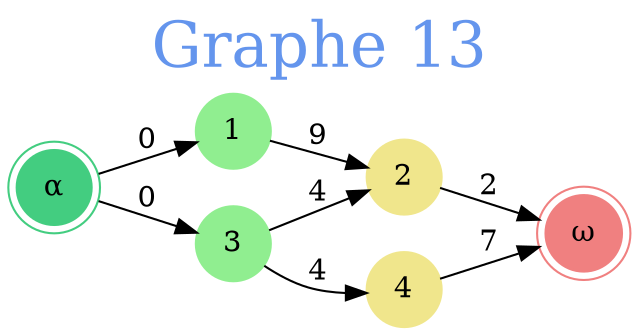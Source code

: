 // Graphe 13
digraph {
	rankdir=LR
	graph [fontcolor=cornflowerblue fontsize=30 label="Graphe 13" labelloc=t]
	0 [label="α" color=seagreen3 shape=doublecircle style=filled]
	1 [label=1 color=lightgreen shape=circle style=filled]
	2 [label=2 color=khaki shape=circle style=filled]
	3 [label=3 color=lightgreen shape=circle style=filled]
	4 [label=4 color=khaki shape=circle style=filled]
	5 [label="ω" color=lightcoral shape=doublecircle style=filled]
	0 -> 1 [label=0]
	0 -> 3 [label=0]
	1 -> 2 [label=9]
	2 -> 5 [label=2]
	3 -> 2 [label=4]
	3 -> 4 [label=4]
	4 -> 5 [label=7]
}
